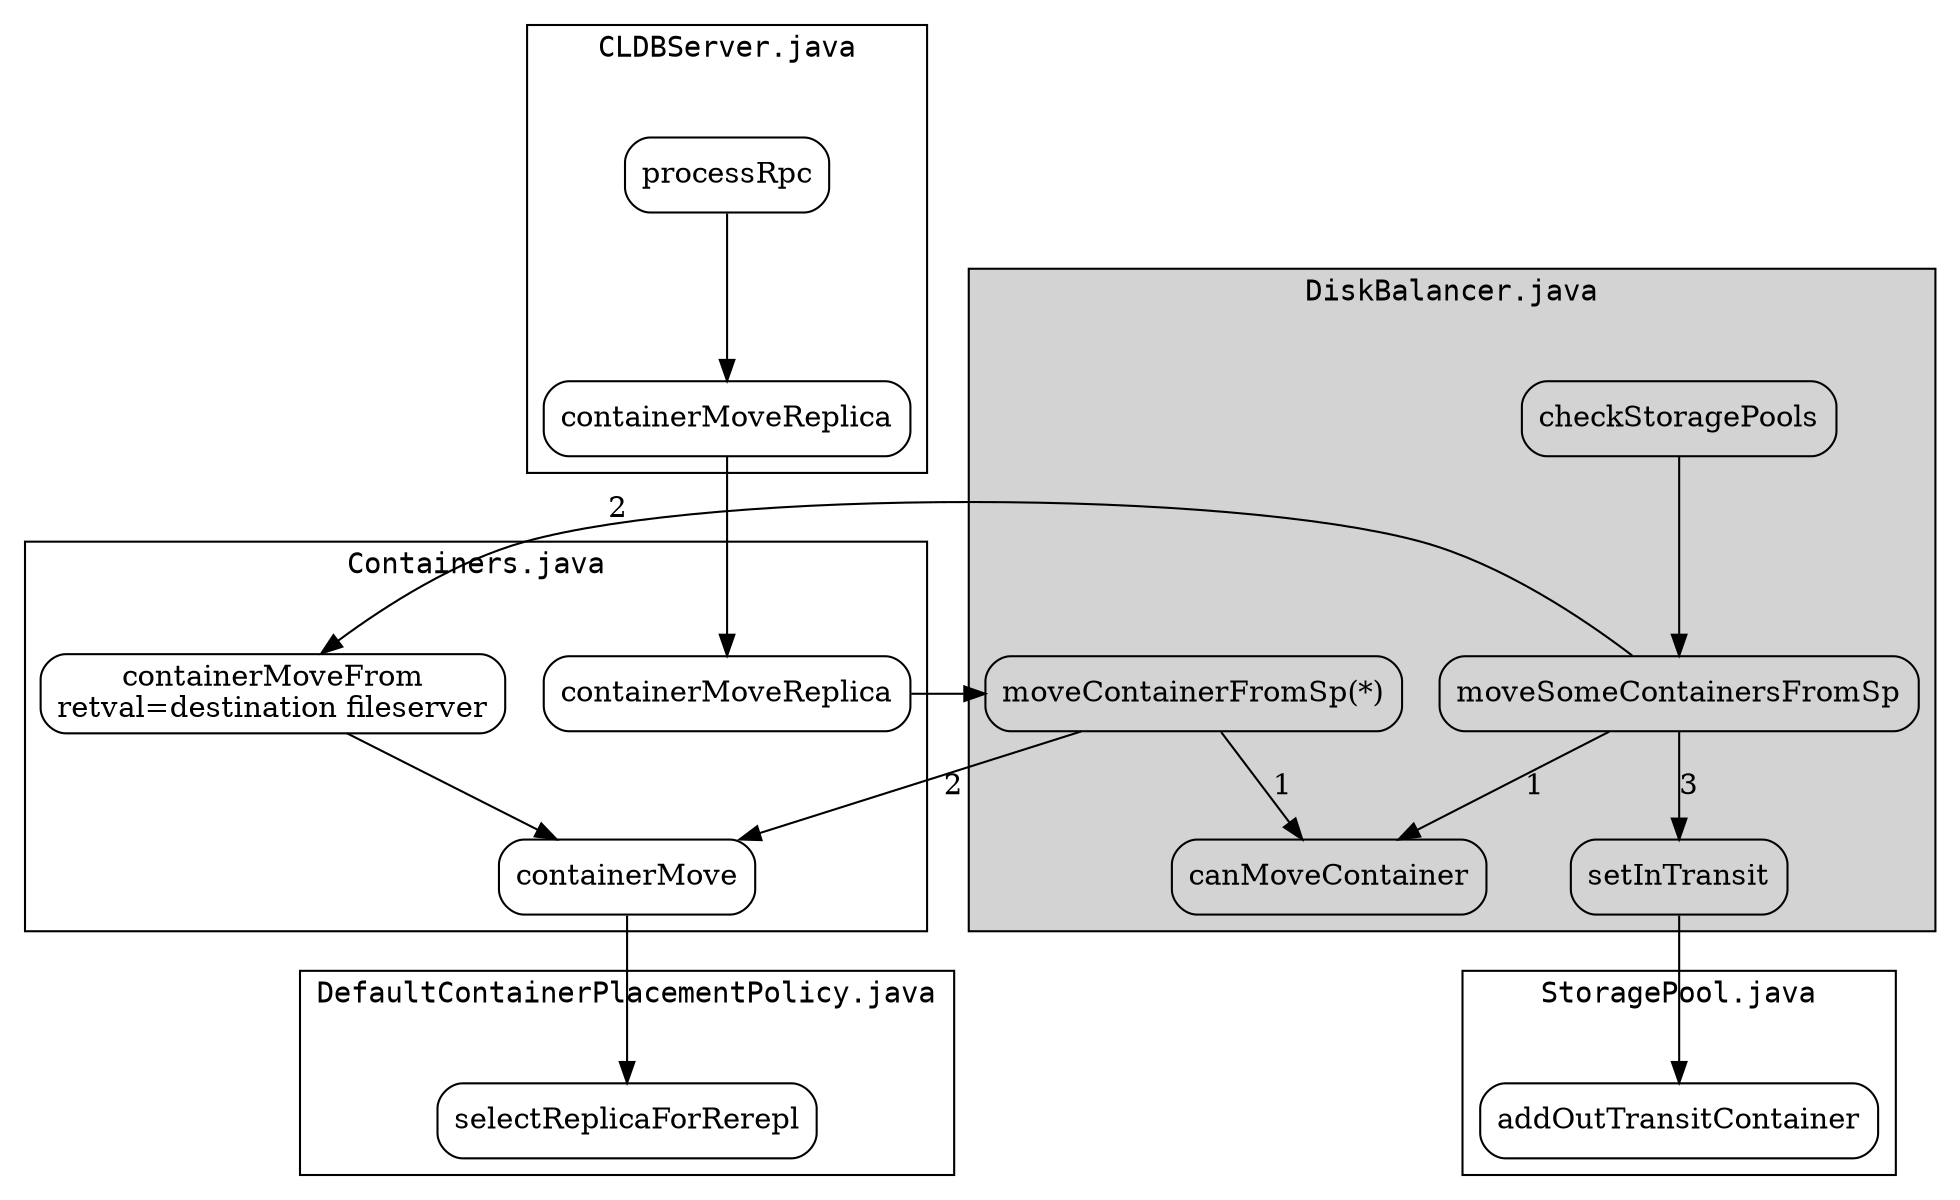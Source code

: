 digraph G {
	compound = false;
	fontname = "Courier";
	node [shape="box",style="rounded"];

	subgraph cluster_0 {
		label = "DiskBalancer.java";
		style = "filled";

		moveContainerFromSp -> canMoveContainer [label="1"];
		checkStoragePools -> moveSomeContainersFromSp;

		moveSomeContainersFromSp -> canMoveContainer [label="1"];
		moveSomeContainersFromSp -> setInTransit [label="3"];

		moveContainerFromSp[label="moveContainerFromSp(*)"];
	}

	subgraph cluster_1 {
		label = "Containers.java";

		containerMoveReplica1[label="containerMoveReplica"];
		containerMoveFrom -> containerMove;

		containerMoveFrom[label="containerMoveFrom\nretval=destination fileserver"];
	}

	subgraph cluster_2 {
		label = "CLDBServer.java"

		processRpc -> containerMoveReplica2;

		containerMoveReplica2[label="containerMoveReplica"];
	}

	subgraph cluster_3 {
		label = "StoragePool.java"

		addOutTransitContainer;
	}

	subgraph cluster_4 {
		label = "DefaultContainerPlacementPolicy.java";

		selectReplicaForRerepl;
	}

	containerMoveReplica2 -> containerMoveReplica1 -> moveContainerFromSp;
	moveContainerFromSp -> containerMove [label="2"];
	setInTransit -> addOutTransitContainer;

	moveSomeContainersFromSp -> containerMoveFrom [label="2"];
	containerMove -> selectReplicaForRerepl;
}

